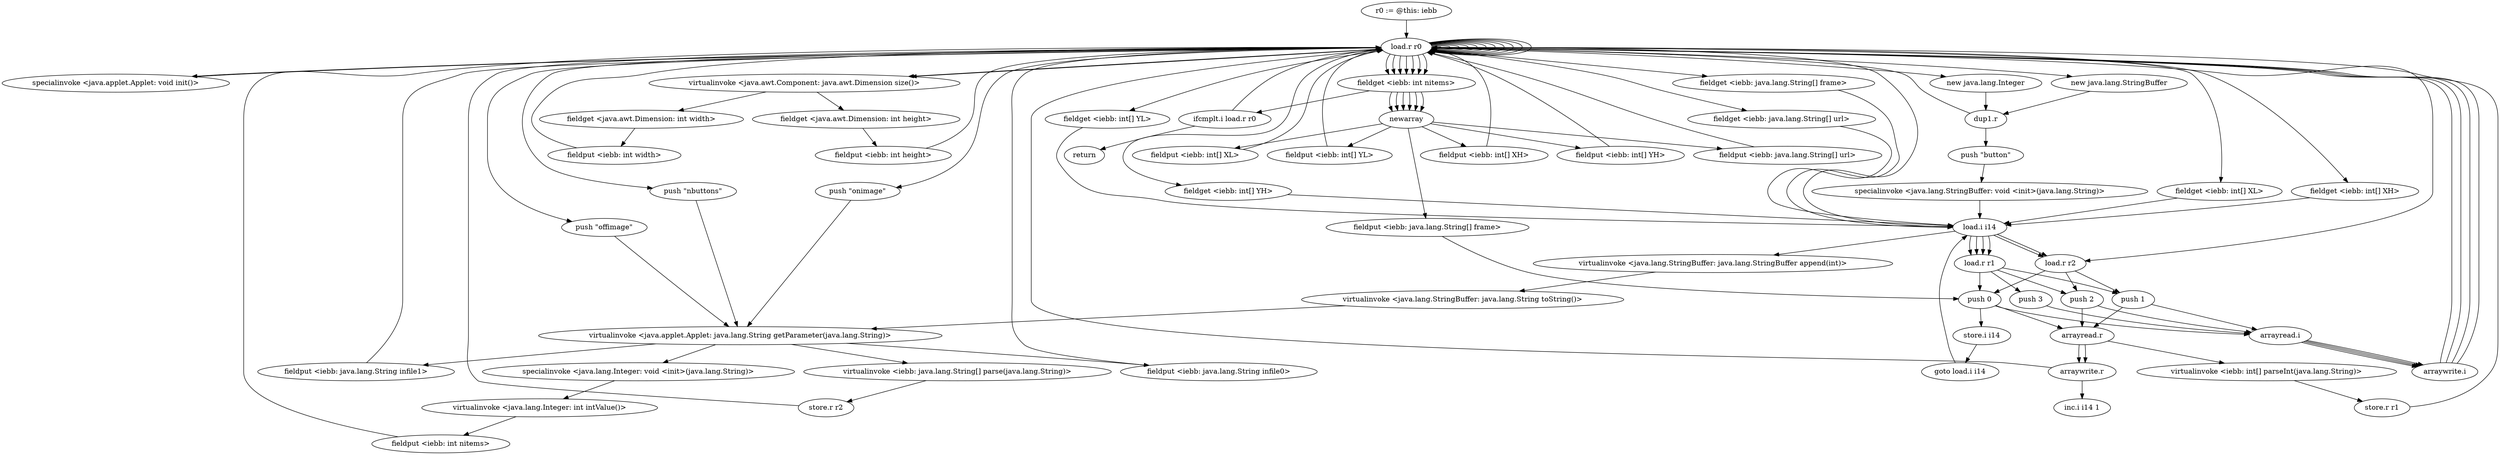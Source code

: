 digraph "" {
    "r0 := @this: iebb"
    "load.r r0"
    "r0 := @this: iebb"->"load.r r0";
    "specialinvoke <java.applet.Applet: void init()>"
    "load.r r0"->"specialinvoke <java.applet.Applet: void init()>";
    "specialinvoke <java.applet.Applet: void init()>"->"load.r r0";
    "load.r r0"->"load.r r0";
    "virtualinvoke <java.awt.Component: java.awt.Dimension size()>"
    "load.r r0"->"virtualinvoke <java.awt.Component: java.awt.Dimension size()>";
    "fieldget <java.awt.Dimension: int width>"
    "virtualinvoke <java.awt.Component: java.awt.Dimension size()>"->"fieldget <java.awt.Dimension: int width>";
    "fieldput <iebb: int width>"
    "fieldget <java.awt.Dimension: int width>"->"fieldput <iebb: int width>";
    "fieldput <iebb: int width>"->"load.r r0";
    "load.r r0"->"load.r r0";
    "load.r r0"->"virtualinvoke <java.awt.Component: java.awt.Dimension size()>";
    "fieldget <java.awt.Dimension: int height>"
    "virtualinvoke <java.awt.Component: java.awt.Dimension size()>"->"fieldget <java.awt.Dimension: int height>";
    "fieldput <iebb: int height>"
    "fieldget <java.awt.Dimension: int height>"->"fieldput <iebb: int height>";
    "fieldput <iebb: int height>"->"load.r r0";
    "load.r r0"->"load.r r0";
    "push \"onimage\""
    "load.r r0"->"push \"onimage\"";
    "virtualinvoke <java.applet.Applet: java.lang.String getParameter(java.lang.String)>"
    "push \"onimage\""->"virtualinvoke <java.applet.Applet: java.lang.String getParameter(java.lang.String)>";
    "fieldput <iebb: java.lang.String infile1>"
    "virtualinvoke <java.applet.Applet: java.lang.String getParameter(java.lang.String)>"->"fieldput <iebb: java.lang.String infile1>";
    "fieldput <iebb: java.lang.String infile1>"->"load.r r0";
    "load.r r0"->"load.r r0";
    "push \"offimage\""
    "load.r r0"->"push \"offimage\"";
    "push \"offimage\""->"virtualinvoke <java.applet.Applet: java.lang.String getParameter(java.lang.String)>";
    "fieldput <iebb: java.lang.String infile0>"
    "virtualinvoke <java.applet.Applet: java.lang.String getParameter(java.lang.String)>"->"fieldput <iebb: java.lang.String infile0>";
    "fieldput <iebb: java.lang.String infile0>"->"load.r r0";
    "new java.lang.Integer"
    "load.r r0"->"new java.lang.Integer";
    "dup1.r"
    "new java.lang.Integer"->"dup1.r";
    "dup1.r"->"load.r r0";
    "push \"nbuttons\""
    "load.r r0"->"push \"nbuttons\"";
    "push \"nbuttons\""->"virtualinvoke <java.applet.Applet: java.lang.String getParameter(java.lang.String)>";
    "specialinvoke <java.lang.Integer: void <init>(java.lang.String)>"
    "virtualinvoke <java.applet.Applet: java.lang.String getParameter(java.lang.String)>"->"specialinvoke <java.lang.Integer: void <init>(java.lang.String)>";
    "virtualinvoke <java.lang.Integer: int intValue()>"
    "specialinvoke <java.lang.Integer: void <init>(java.lang.String)>"->"virtualinvoke <java.lang.Integer: int intValue()>";
    "fieldput <iebb: int nitems>"
    "virtualinvoke <java.lang.Integer: int intValue()>"->"fieldput <iebb: int nitems>";
    "fieldput <iebb: int nitems>"->"load.r r0";
    "load.r r0"->"load.r r0";
    "fieldget <iebb: int nitems>"
    "load.r r0"->"fieldget <iebb: int nitems>";
    "newarray"
    "fieldget <iebb: int nitems>"->"newarray";
    "fieldput <iebb: int[] XL>"
    "newarray"->"fieldput <iebb: int[] XL>";
    "fieldput <iebb: int[] XL>"->"load.r r0";
    "load.r r0"->"load.r r0";
    "load.r r0"->"fieldget <iebb: int nitems>";
    "fieldget <iebb: int nitems>"->"newarray";
    "fieldput <iebb: int[] YL>"
    "newarray"->"fieldput <iebb: int[] YL>";
    "fieldput <iebb: int[] YL>"->"load.r r0";
    "load.r r0"->"load.r r0";
    "load.r r0"->"fieldget <iebb: int nitems>";
    "fieldget <iebb: int nitems>"->"newarray";
    "fieldput <iebb: int[] XH>"
    "newarray"->"fieldput <iebb: int[] XH>";
    "fieldput <iebb: int[] XH>"->"load.r r0";
    "load.r r0"->"load.r r0";
    "load.r r0"->"fieldget <iebb: int nitems>";
    "fieldget <iebb: int nitems>"->"newarray";
    "fieldput <iebb: int[] YH>"
    "newarray"->"fieldput <iebb: int[] YH>";
    "fieldput <iebb: int[] YH>"->"load.r r0";
    "load.r r0"->"load.r r0";
    "load.r r0"->"fieldget <iebb: int nitems>";
    "fieldget <iebb: int nitems>"->"newarray";
    "fieldput <iebb: java.lang.String[] url>"
    "newarray"->"fieldput <iebb: java.lang.String[] url>";
    "fieldput <iebb: java.lang.String[] url>"->"load.r r0";
    "load.r r0"->"load.r r0";
    "load.r r0"->"fieldget <iebb: int nitems>";
    "fieldget <iebb: int nitems>"->"newarray";
    "fieldput <iebb: java.lang.String[] frame>"
    "newarray"->"fieldput <iebb: java.lang.String[] frame>";
    "push 0"
    "fieldput <iebb: java.lang.String[] frame>"->"push 0";
    "store.i i14"
    "push 0"->"store.i i14";
    "goto load.i i14"
    "store.i i14"->"goto load.i i14";
    "load.i i14"
    "goto load.i i14"->"load.i i14";
    "load.i i14"->"load.r r0";
    "load.r r0"->"fieldget <iebb: int nitems>";
    "ifcmplt.i load.r r0"
    "fieldget <iebb: int nitems>"->"ifcmplt.i load.r r0";
    "return"
    "ifcmplt.i load.r r0"->"return";
    "ifcmplt.i load.r r0"->"load.r r0";
    "load.r r0"->"load.r r0";
    "new java.lang.StringBuffer"
    "load.r r0"->"new java.lang.StringBuffer";
    "new java.lang.StringBuffer"->"dup1.r";
    "push \"button\""
    "dup1.r"->"push \"button\"";
    "specialinvoke <java.lang.StringBuffer: void <init>(java.lang.String)>"
    "push \"button\""->"specialinvoke <java.lang.StringBuffer: void <init>(java.lang.String)>";
    "specialinvoke <java.lang.StringBuffer: void <init>(java.lang.String)>"->"load.i i14";
    "virtualinvoke <java.lang.StringBuffer: java.lang.StringBuffer append(int)>"
    "load.i i14"->"virtualinvoke <java.lang.StringBuffer: java.lang.StringBuffer append(int)>";
    "virtualinvoke <java.lang.StringBuffer: java.lang.String toString()>"
    "virtualinvoke <java.lang.StringBuffer: java.lang.StringBuffer append(int)>"->"virtualinvoke <java.lang.StringBuffer: java.lang.String toString()>";
    "virtualinvoke <java.lang.StringBuffer: java.lang.String toString()>"->"virtualinvoke <java.applet.Applet: java.lang.String getParameter(java.lang.String)>";
    "virtualinvoke <iebb: java.lang.String[] parse(java.lang.String)>"
    "virtualinvoke <java.applet.Applet: java.lang.String getParameter(java.lang.String)>"->"virtualinvoke <iebb: java.lang.String[] parse(java.lang.String)>";
    "store.r r2"
    "virtualinvoke <iebb: java.lang.String[] parse(java.lang.String)>"->"store.r r2";
    "store.r r2"->"load.r r0";
    "load.r r2"
    "load.r r0"->"load.r r2";
    "load.r r2"->"push 0";
    "arrayread.r"
    "push 0"->"arrayread.r";
    "virtualinvoke <iebb: int[] parseInt(java.lang.String)>"
    "arrayread.r"->"virtualinvoke <iebb: int[] parseInt(java.lang.String)>";
    "store.r r1"
    "virtualinvoke <iebb: int[] parseInt(java.lang.String)>"->"store.r r1";
    "store.r r1"->"load.r r0";
    "fieldget <iebb: int[] XL>"
    "load.r r0"->"fieldget <iebb: int[] XL>";
    "fieldget <iebb: int[] XL>"->"load.i i14";
    "load.r r1"
    "load.i i14"->"load.r r1";
    "load.r r1"->"push 0";
    "arrayread.i"
    "push 0"->"arrayread.i";
    "arraywrite.i"
    "arrayread.i"->"arraywrite.i";
    "arraywrite.i"->"load.r r0";
    "fieldget <iebb: int[] XH>"
    "load.r r0"->"fieldget <iebb: int[] XH>";
    "fieldget <iebb: int[] XH>"->"load.i i14";
    "load.i i14"->"load.r r1";
    "push 1"
    "load.r r1"->"push 1";
    "push 1"->"arrayread.i";
    "arrayread.i"->"arraywrite.i";
    "arraywrite.i"->"load.r r0";
    "fieldget <iebb: int[] YL>"
    "load.r r0"->"fieldget <iebb: int[] YL>";
    "fieldget <iebb: int[] YL>"->"load.i i14";
    "load.i i14"->"load.r r1";
    "push 2"
    "load.r r1"->"push 2";
    "push 2"->"arrayread.i";
    "arrayread.i"->"arraywrite.i";
    "arraywrite.i"->"load.r r0";
    "fieldget <iebb: int[] YH>"
    "load.r r0"->"fieldget <iebb: int[] YH>";
    "fieldget <iebb: int[] YH>"->"load.i i14";
    "load.i i14"->"load.r r1";
    "push 3"
    "load.r r1"->"push 3";
    "push 3"->"arrayread.i";
    "arrayread.i"->"arraywrite.i";
    "arraywrite.i"->"load.r r0";
    "fieldget <iebb: java.lang.String[] url>"
    "load.r r0"->"fieldget <iebb: java.lang.String[] url>";
    "fieldget <iebb: java.lang.String[] url>"->"load.i i14";
    "load.i i14"->"load.r r2";
    "load.r r2"->"push 1";
    "push 1"->"arrayread.r";
    "arraywrite.r"
    "arrayread.r"->"arraywrite.r";
    "arraywrite.r"->"load.r r0";
    "fieldget <iebb: java.lang.String[] frame>"
    "load.r r0"->"fieldget <iebb: java.lang.String[] frame>";
    "fieldget <iebb: java.lang.String[] frame>"->"load.i i14";
    "load.i i14"->"load.r r2";
    "load.r r2"->"push 2";
    "push 2"->"arrayread.r";
    "arrayread.r"->"arraywrite.r";
    "inc.i i14 1"
    "arraywrite.r"->"inc.i i14 1";
}
